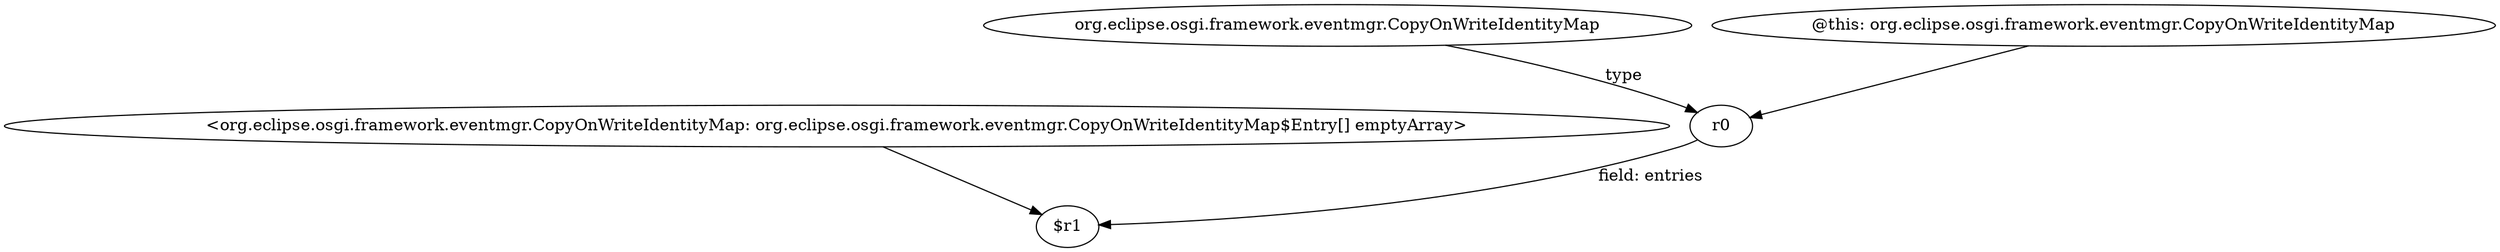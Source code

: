 digraph g {
0[label="<org.eclipse.osgi.framework.eventmgr.CopyOnWriteIdentityMap: org.eclipse.osgi.framework.eventmgr.CopyOnWriteIdentityMap$Entry[] emptyArray>"]
1[label="$r1"]
0->1[label=""]
2[label="r0"]
2->1[label="field: entries"]
3[label="org.eclipse.osgi.framework.eventmgr.CopyOnWriteIdentityMap"]
3->2[label="type"]
4[label="@this: org.eclipse.osgi.framework.eventmgr.CopyOnWriteIdentityMap"]
4->2[label=""]
}